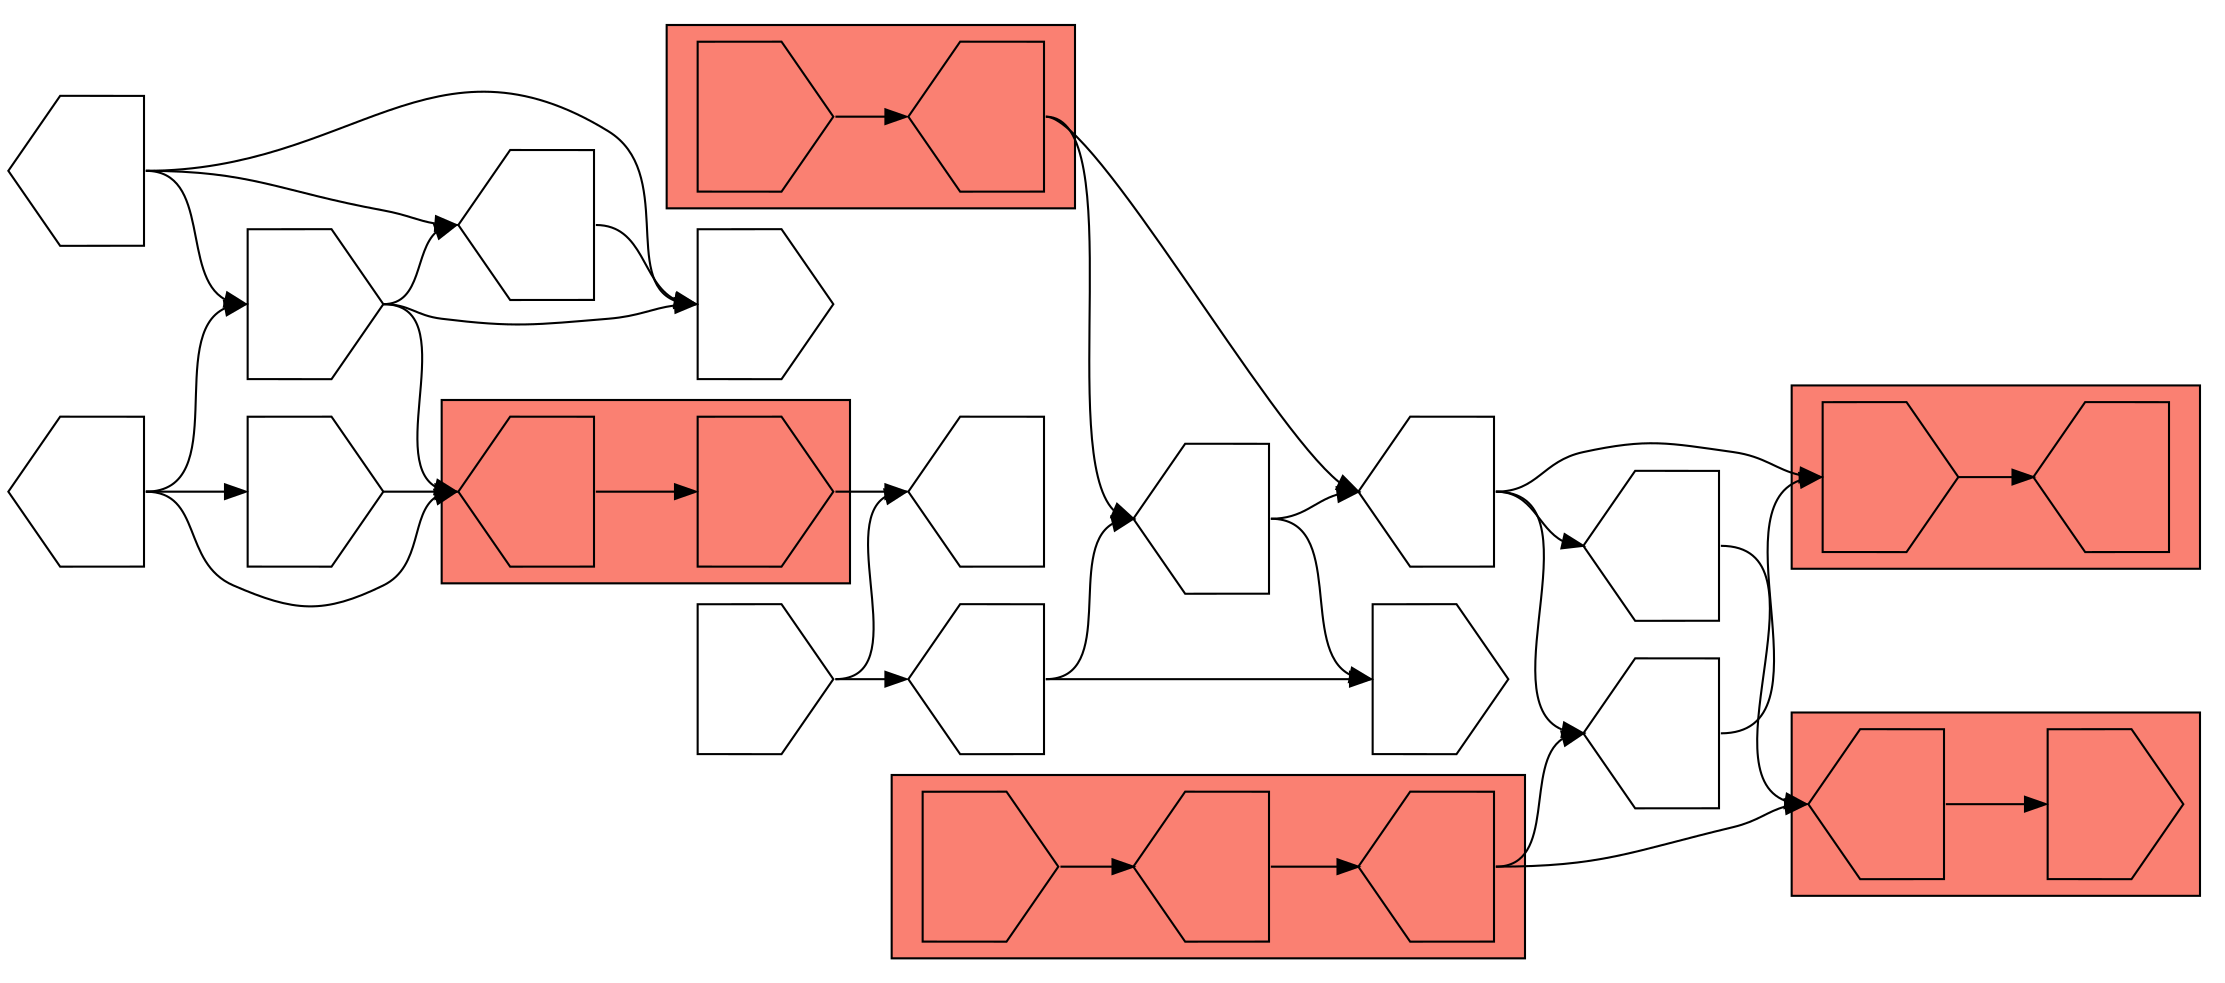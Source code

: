 digraph asm {
	rotate=90;
	edge [headport=n,tailport=s];
subgraph cluster_C19071_650 {
	19071 [label="",height=1,width=1,shape=invhouse];
	650 [label="",height=1,width=1,shape=house];
	style=filled;
	fillcolor=salmon;
}
subgraph cluster_C10386_18712 {
	10386 [label="",height=1,width=1,shape=house];
	18712 [label="",height=1,width=1,shape=invhouse];
	style=filled;
	fillcolor=salmon;
}
subgraph cluster_C19315_21263_10540 {
	19315 [label="",height=1,width=1,shape=invhouse];
	21263 [label="",height=1,width=1,shape=house];
	10540 [label="",height=1,width=1,shape=house];
	style=filled;
	fillcolor=salmon;
}
subgraph cluster_C2731_140 {
	2731 [label="",height=1,width=1,shape=house];
	140 [label="",height=1,width=1,shape=invhouse];
	style=filled;
	fillcolor=salmon;
}
subgraph cluster_C4616_19407 {
	4616 [label="",height=1,width=1,shape=invhouse];
	19407 [label="",height=1,width=1,shape=house];
	style=filled;
	fillcolor=salmon;
}
	6670 [label="",height=1,width=1,shape=house];
	9435 [label="",height=1,width=1,shape=house];
	18992 [label="",height=1,width=1,shape=house];
	12117 [label="",height=1,width=1,shape=house];
	6852 [label="",height=1,width=1,shape=invhouse];
	169 [label="",height=1,width=1,shape=house];
	1959 [label="",height=1,width=1,shape=invhouse];
	13636 [label="",height=1,width=1,shape=house];
	10258 [label="",height=1,width=1,shape=house];
	17017 [label="",height=1,width=1,shape=invhouse];
	17520 [label="",height=1,width=1,shape=invhouse];
	4239 [label="",height=1,width=1,shape=invhouse];
	17004 [label="",height=1,width=1,shape=house];
	19236 [label="",height=1,width=1,shape=house];
	19071 -> 650
	6670 -> 9435
	6670 -> 18992
	6670 -> 19071
	9435 -> 10386
	10386 -> 18712
	10540 -> 10386
	10540 -> 18992
	18992 -> 19071
	21263 -> 10540
	19315 -> 21263
	12117 -> 6670
	12117 -> 6852
	169 -> 6852
	169 -> 12117
	1959 -> 169
	1959 -> 13636
	140 -> 13636
	2731 -> 140
	10258 -> 2731
	10258 -> 17017
	10258 -> 17520
	17017 -> 2731
	17520 -> 2731
	17520 -> 4239
	17520 -> 17004
	17004 -> 4239
	19236 -> 4239
	19236 -> 17004
	19236 -> 17520
	19407 -> 6670
	19407 -> 12117
	4616 -> 19407
}
